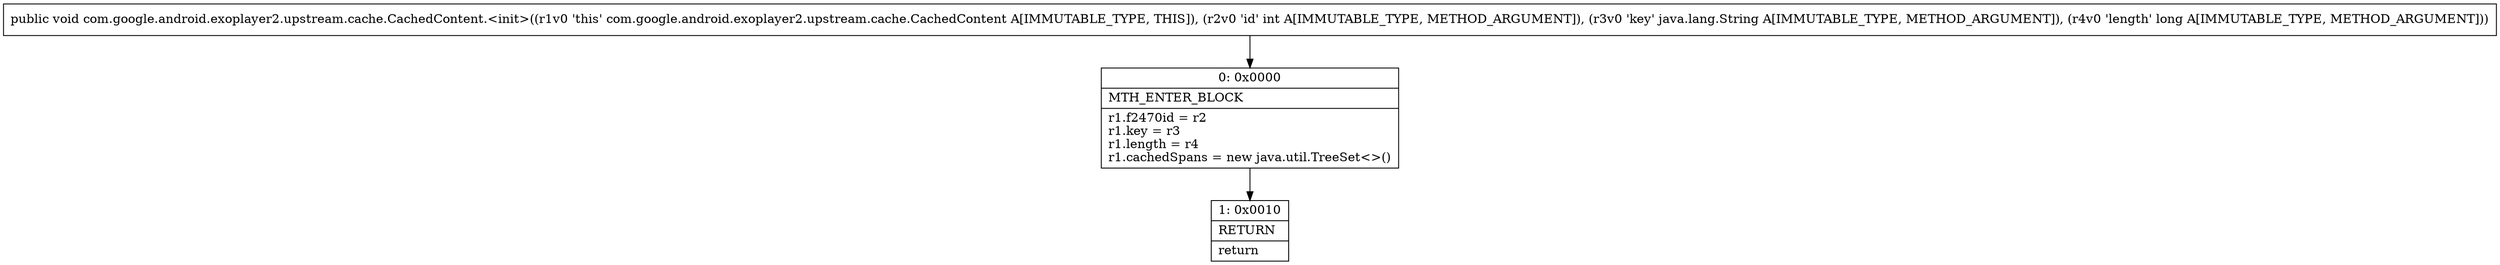 digraph "CFG forcom.google.android.exoplayer2.upstream.cache.CachedContent.\<init\>(ILjava\/lang\/String;J)V" {
Node_0 [shape=record,label="{0\:\ 0x0000|MTH_ENTER_BLOCK\l|r1.f2470id = r2\lr1.key = r3\lr1.length = r4\lr1.cachedSpans = new java.util.TreeSet\<\>()\l}"];
Node_1 [shape=record,label="{1\:\ 0x0010|RETURN\l|return\l}"];
MethodNode[shape=record,label="{public void com.google.android.exoplayer2.upstream.cache.CachedContent.\<init\>((r1v0 'this' com.google.android.exoplayer2.upstream.cache.CachedContent A[IMMUTABLE_TYPE, THIS]), (r2v0 'id' int A[IMMUTABLE_TYPE, METHOD_ARGUMENT]), (r3v0 'key' java.lang.String A[IMMUTABLE_TYPE, METHOD_ARGUMENT]), (r4v0 'length' long A[IMMUTABLE_TYPE, METHOD_ARGUMENT])) }"];
MethodNode -> Node_0;
Node_0 -> Node_1;
}

